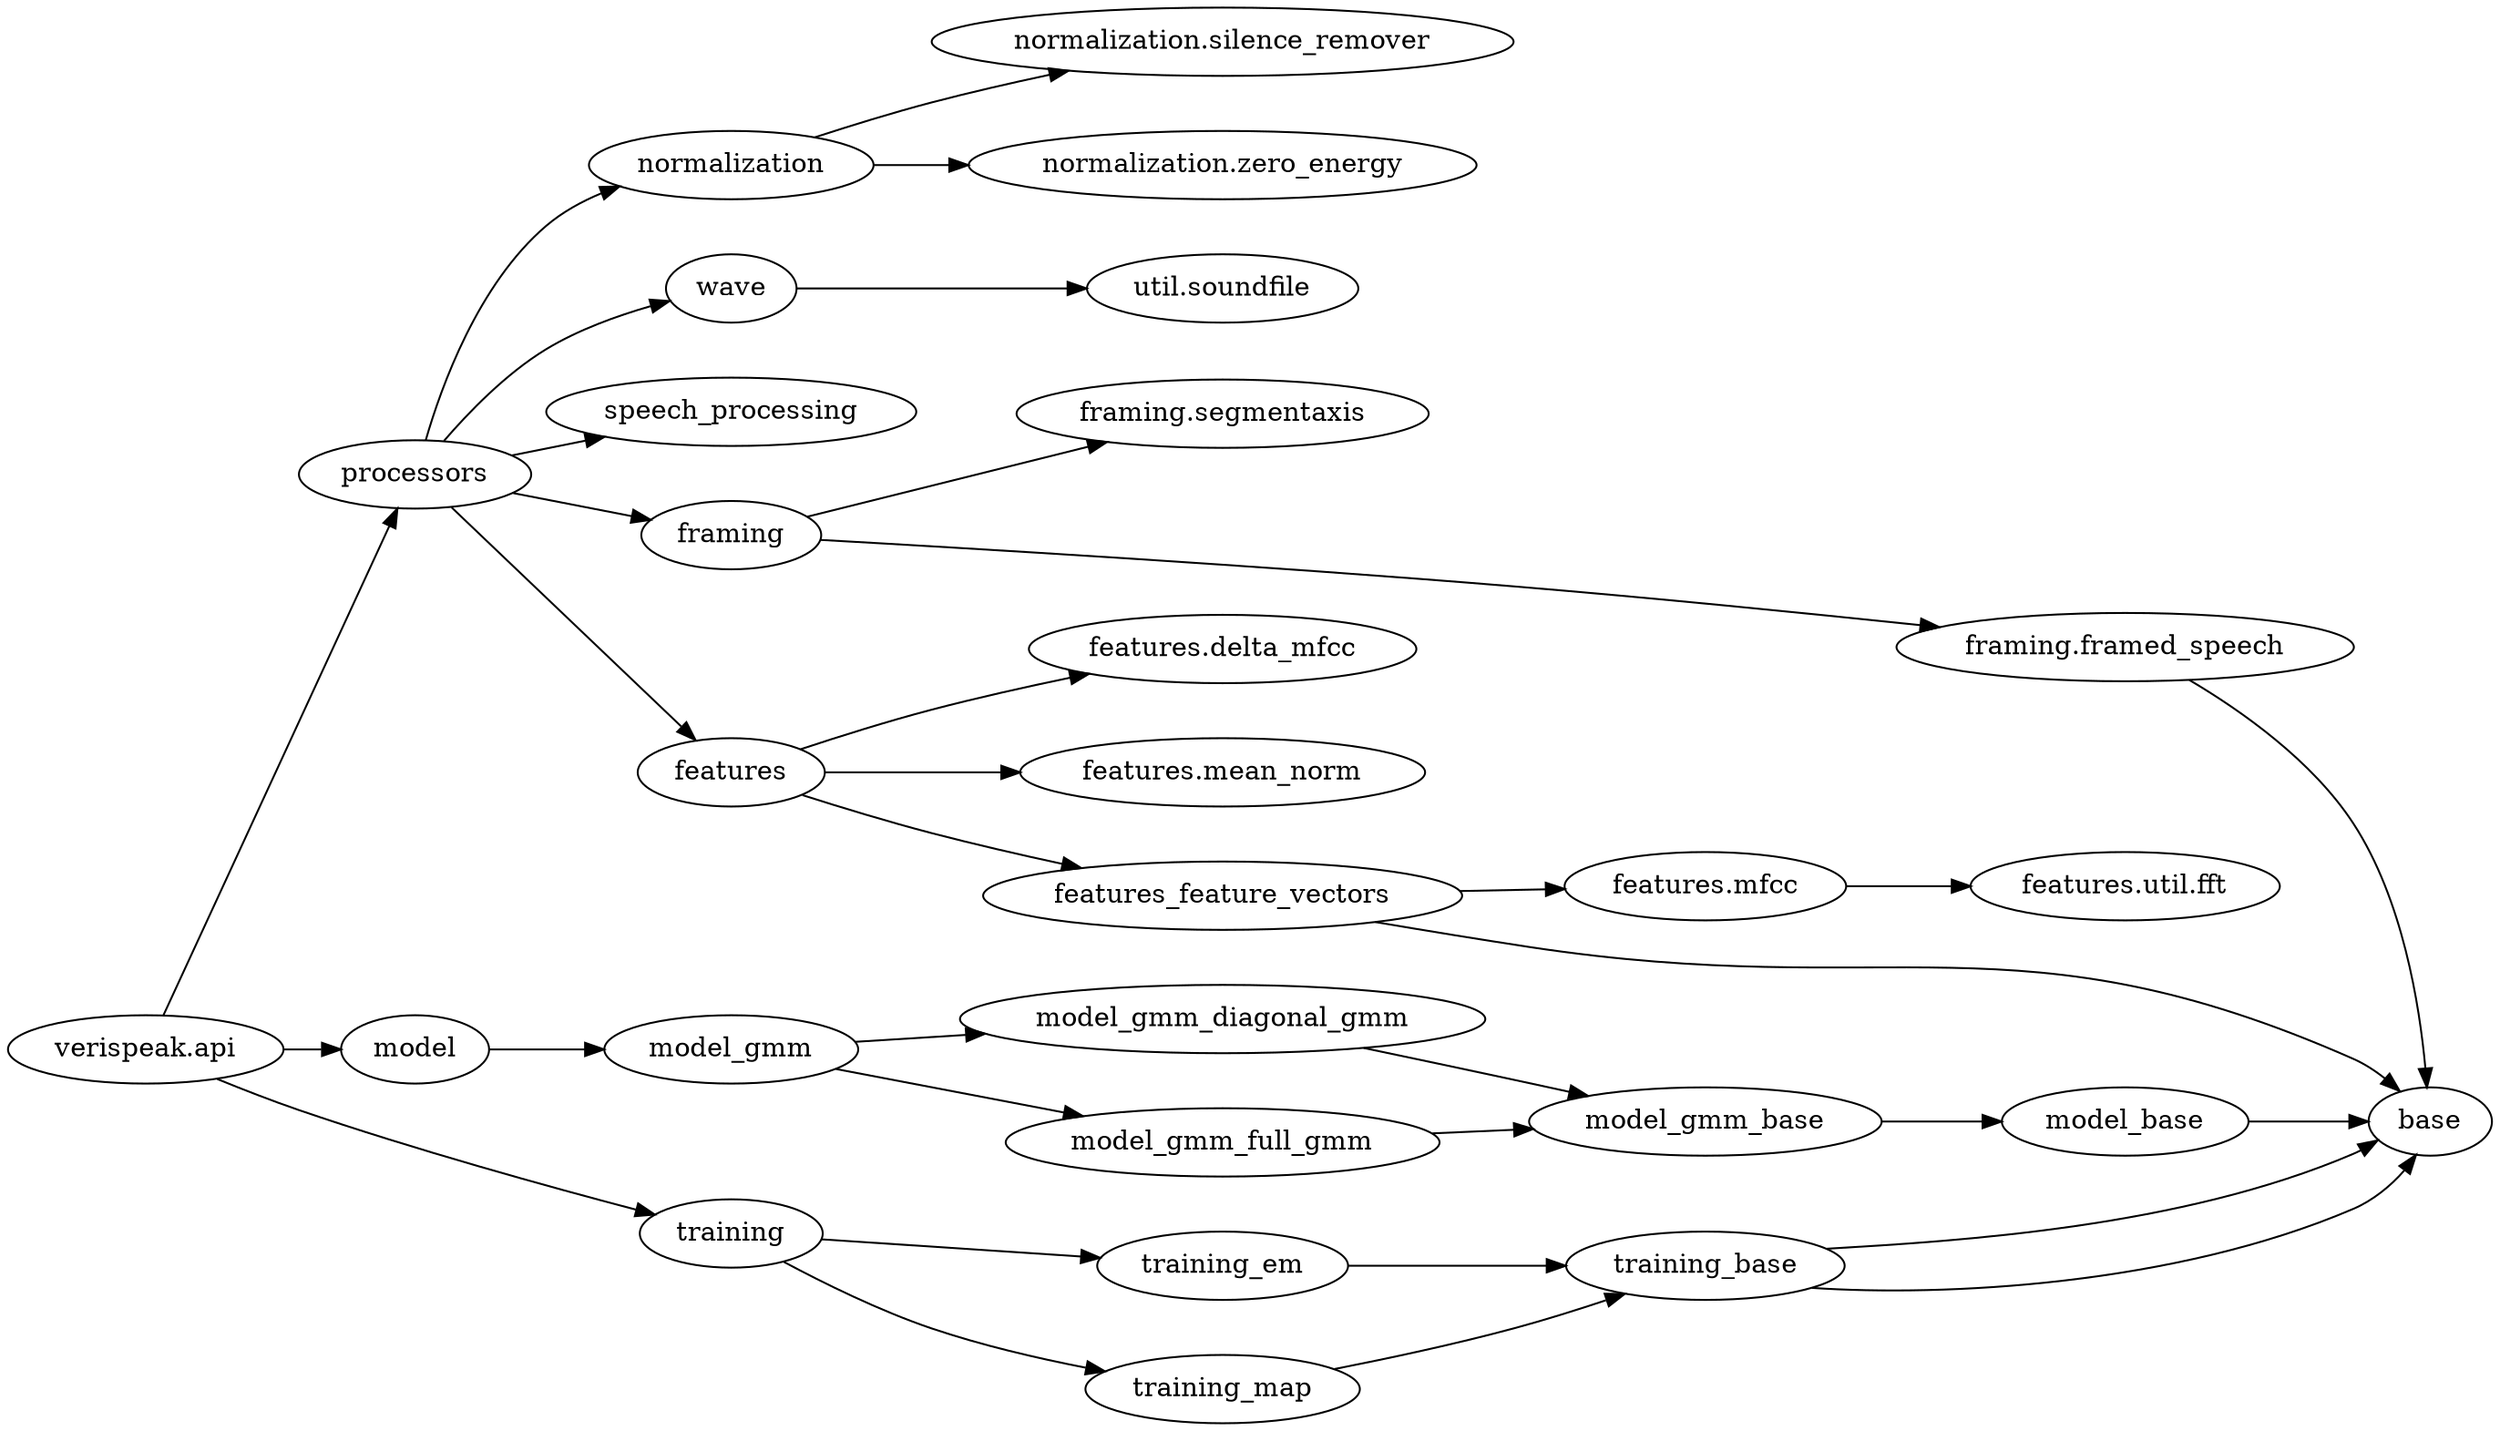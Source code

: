 digraph import_graph {
node[style="ordnode"];

rankdir=LR;
ranksep=.1;
nodesep=.4;

verispeak_api[label="verispeak.api"]
features_mfcc[label="features.mfcc"]
features_delta_mfcc[label="features.delta_mfcc"]
features_mean_norm[label="features.mean_norm"]
features_util_fft[label="features.util.fft"]
framing_segmentaxis[label="framing.segmentaxis"]
framing_framed_speech[label="framing.framed_speech"]
normalization_silence_remover[label="normalization.silence_remover"]
normalization_zero_energy_frames[label="normalization.zero_energy"]
util_soundfile[label="util.soundfile"]

verispeak_api -> processors;
verispeak_api -> training;
verispeak_api -> model;

processors -> speech_processing;
processors -> normalization;
processors -> wave;
processors -> features;
processors -> framing;

model -> features [style="invis"];
model -> training [style="invis"];

wave -> util_soundfile

features -> features_feature_vectors -> features_mfcc;
                               features_mfcc -> features_util_fft;
            features_feature_vectors -> base;

features -> features_delta_mfcc;
features -> features_mean_norm;

training -> training_em -> training_base -> base;
training -> training_map -> training_base -> base;

model -> model_gmm;
model_gmm -> model_gmm_diagonal_gmm -> model_gmm_base;
model_gmm -> model_gmm_full_gmm -> model_gmm_base -> model_base -> base;

framing -> framing_segmentaxis;
framing -> framing_framed_speech -> base;

normalization -> normalization_silence_remover;
normalization -> normalization_zero_energy_frames;
}


